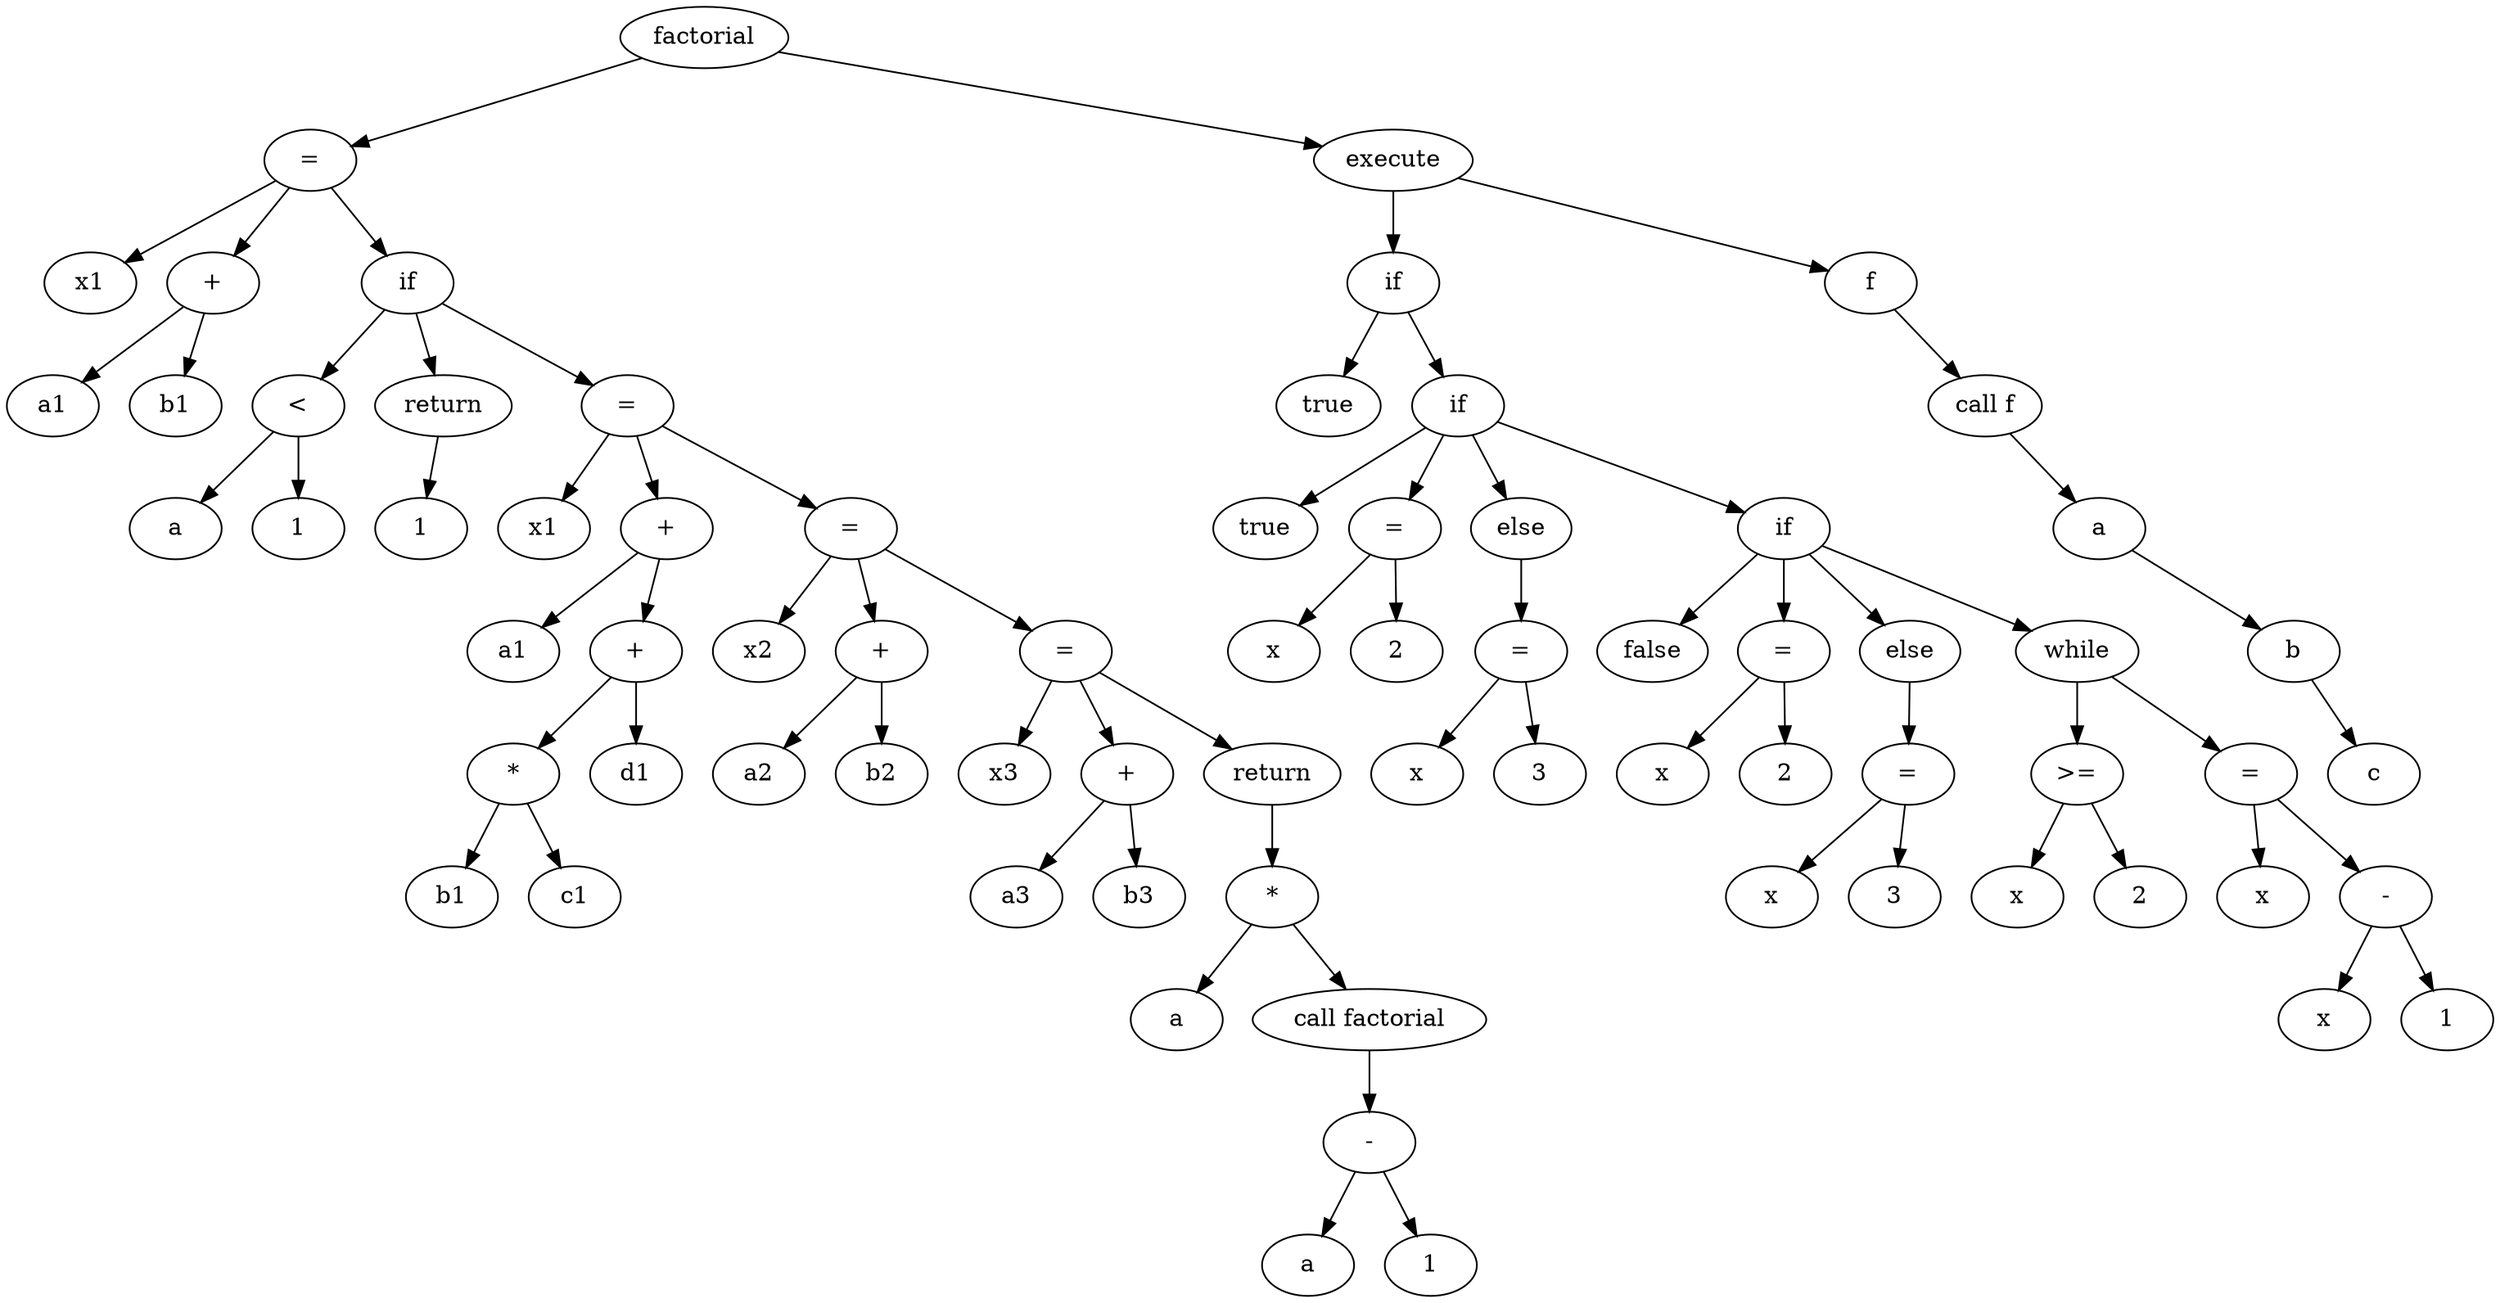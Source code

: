 # Executado assim: ./output2dot.sh 
# https://graphviz.org/doc/info/lang.html
digraph {
  x559f6fb64410 [label="factorial"];
  x559f6fb64410 -> x559f6fb64730
  x559f6fb64410 -> x559f6fb65490
  x559f6fb64730 [label="="];
  x559f6fb64730 -> x559f6fb645f0
  x559f6fb64730 -> x559f6fb64670
  x559f6fb64730 -> x559f6fb64790
  x559f6fb645f0 [label="x1"];
  x559f6fb64670 [label="+"];
  x559f6fb64670 -> x559f6fb64650
  x559f6fb64670 -> x559f6fb646f0
  x559f6fb64650 [label="a1"];
  x559f6fb646f0 [label="b1"];
  x559f6fb64790 [label="if"];
  x559f6fb64790 -> x559f6fb64830
  x559f6fb64790 -> x559f6fb648f0
  x559f6fb64790 -> x559f6fb64cd0
  x559f6fb64830 [label="<"];
  x559f6fb64830 -> x559f6fb64810
  x559f6fb64830 -> x559f6fb648b0
  x559f6fb64810 [label="a"];
  x559f6fb648b0 [label="1"];
  x559f6fb648f0 [label="return"];
  x559f6fb648f0 -> x559f6fb64970
  x559f6fb64970 [label="1"];
  x559f6fb64cd0 [label="="];
  x559f6fb64cd0 -> x559f6fb64a10
  x559f6fb64cd0 -> x559f6fb64a90
  x559f6fb64cd0 -> x559f6fb64eb0
  x559f6fb64a10 [label="x1"];
  x559f6fb64a90 [label="+"];
  x559f6fb64a90 -> x559f6fb64a70
  x559f6fb64a90 -> x559f6fb64bf0
  x559f6fb64a70 [label="a1"];
  x559f6fb64bf0 [label="+"];
  x559f6fb64bf0 -> x559f6fb64b30
  x559f6fb64bf0 -> x559f6fb64c70
  x559f6fb64b30 [label="*"];
  x559f6fb64b30 -> x559f6fb64b10
  x559f6fb64b30 -> x559f6fb64bb0
  x559f6fb64b10 [label="b1"];
  x559f6fb64bb0 [label="c1"];
  x559f6fb64c70 [label="d1"];
  x559f6fb64eb0 [label="="];
  x559f6fb64eb0 -> x559f6fb64d70
  x559f6fb64eb0 -> x559f6fb64df0
  x559f6fb64eb0 -> x559f6fb65090
  x559f6fb64d70 [label="x2"];
  x559f6fb64df0 [label="+"];
  x559f6fb64df0 -> x559f6fb64dd0
  x559f6fb64df0 -> x559f6fb64e70
  x559f6fb64dd0 [label="a2"];
  x559f6fb64e70 [label="b2"];
  x559f6fb65090 [label="="];
  x559f6fb65090 -> x559f6fb64f50
  x559f6fb65090 -> x559f6fb64fd0
  x559f6fb65090 -> x559f6fb650f0
  x559f6fb64f50 [label="x3"];
  x559f6fb64fd0 [label="+"];
  x559f6fb64fd0 -> x559f6fb64fb0
  x559f6fb64fd0 -> x559f6fb65050
  x559f6fb64fb0 [label="a3"];
  x559f6fb65050 [label="b3"];
  x559f6fb650f0 [label="return"];
  x559f6fb650f0 -> x559f6fb65190
  x559f6fb65190 [label="*"];
  x559f6fb65190 -> x559f6fb65170
  x559f6fb65190 -> x559f6fb65210
  x559f6fb65170 [label="a"];
  x559f6fb65210 [label="call factorial"];
  x559f6fb65210 -> x559f6fb652d0
  x559f6fb652d0 [label="-"];
  x559f6fb652d0 -> x559f6fb652b0
  x559f6fb652d0 -> x559f6fb65350
  x559f6fb652b0 [label="a"];
  x559f6fb65350 [label="1"];
  x559f6fb65490 [label="execute"];
  x559f6fb65490 -> x559f6fb654b0
  x559f6fb65490 -> x559f6fb66170
  x559f6fb654b0 [label="if"];
  x559f6fb654b0 -> x559f6fb65530
  x559f6fb654b0 -> x559f6fb65570
  x559f6fb65530 [label="true"];
  x559f6fb65570 [label="if"];
  x559f6fb65570 -> x559f6fb655f0
  x559f6fb65570 -> x559f6fb656d0
  x559f6fb65570 -> x559f6fb65730
  x559f6fb65570 -> x559f6fb658d0
  x559f6fb655f0 [label="true"];
  x559f6fb656d0 [label="="];
  x559f6fb656d0 -> x559f6fb65650
  x559f6fb656d0 -> x559f6fb656b0
  x559f6fb65650 [label="x"];
  x559f6fb656b0 [label="2"];
  x559f6fb65730 [label="else"];
  x559f6fb65730 -> x559f6fb65830
  x559f6fb65830 [label="="];
  x559f6fb65830 -> x559f6fb657b0
  x559f6fb65830 -> x559f6fb65810
  x559f6fb657b0 [label="x"];
  x559f6fb65810 [label="3"];
  x559f6fb658d0 [label="if"];
  x559f6fb658d0 -> x559f6fb65950
  x559f6fb658d0 -> x559f6fb65a30
  x559f6fb658d0 -> x559f6fb65a90
  x559f6fb658d0 -> x559f6fb65c30
  x559f6fb65950 [label="false"];
  x559f6fb65a30 [label="="];
  x559f6fb65a30 -> x559f6fb659b0
  x559f6fb65a30 -> x559f6fb65a10
  x559f6fb659b0 [label="x"];
  x559f6fb65a10 [label="2"];
  x559f6fb65a90 [label="else"];
  x559f6fb65a90 -> x559f6fb65b90
  x559f6fb65b90 [label="="];
  x559f6fb65b90 -> x559f6fb65b10
  x559f6fb65b90 -> x559f6fb65b70
  x559f6fb65b10 [label="x"];
  x559f6fb65b70 [label="3"];
  x559f6fb65c30 [label="while"];
  x559f6fb65c30 -> x559f6fb65cd0
  x559f6fb65c30 -> x559f6fb65f10
  x559f6fb65cd0 [label=">="];
  x559f6fb65cd0 -> x559f6fb65cb0
  x559f6fb65cd0 -> x559f6fb65d50
  x559f6fb65cb0 [label="x"];
  x559f6fb65d50 [label="2"];
  x559f6fb65f10 [label="="];
  x559f6fb65f10 -> x559f6fb65dd0
  x559f6fb65f10 -> x559f6fb65e50
  x559f6fb65dd0 [label="x"];
  x559f6fb65e50 [label="-"];
  x559f6fb65e50 -> x559f6fb65e30
  x559f6fb65e50 -> x559f6fb65ed0
  x559f6fb65e30 [label="x"];
  x559f6fb65ed0 [label="1"];
  x559f6fb66170 [label="f"];
  x559f6fb66170 -> x559f6fb661d0
  x559f6fb661d0 [label="call f"];
  x559f6fb661d0 -> x559f6fb66270
  x559f6fb66270 [label="a"];
  x559f6fb66270 -> x559f6fb662d0
  x559f6fb662d0 [label="b"];
  x559f6fb662d0 -> x559f6fb66330
  x559f6fb66330 [label="c"];
}
